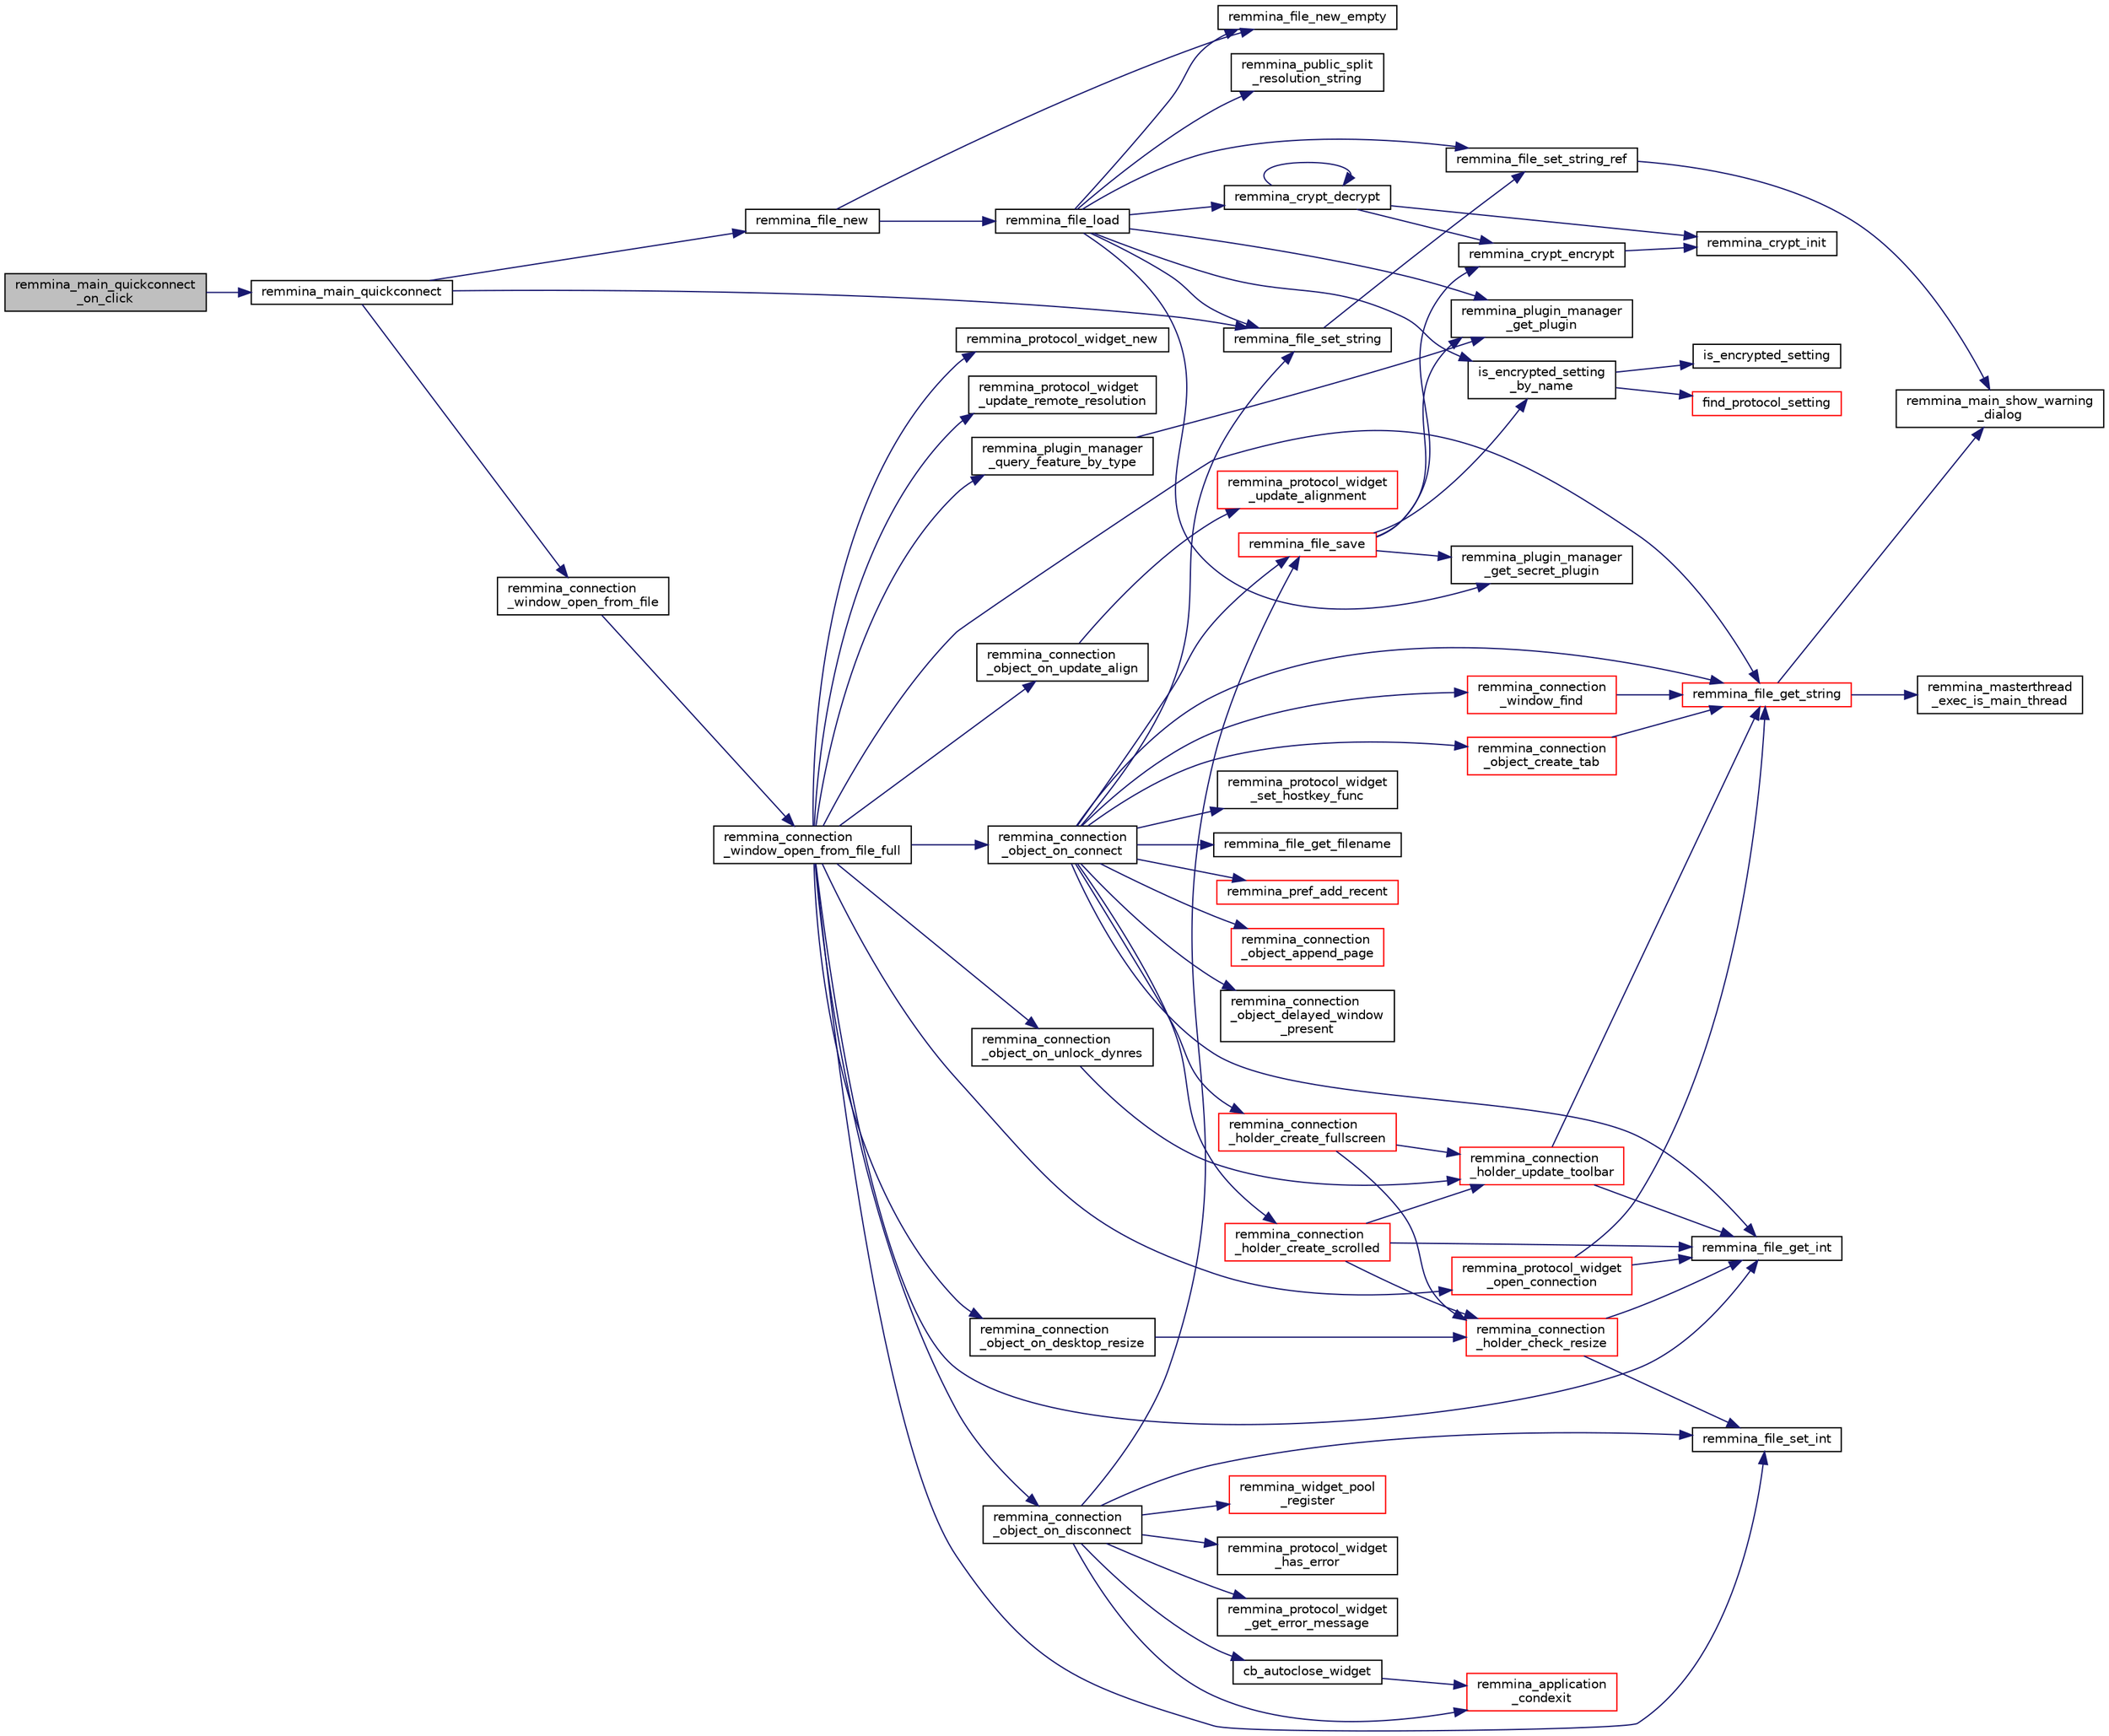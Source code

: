 digraph "remmina_main_quickconnect_on_click"
{
  edge [fontname="Helvetica",fontsize="10",labelfontname="Helvetica",labelfontsize="10"];
  node [fontname="Helvetica",fontsize="10",shape=record];
  rankdir="LR";
  Node5557 [label="remmina_main_quickconnect\l_on_click",height=0.2,width=0.4,color="black", fillcolor="grey75", style="filled", fontcolor="black"];
  Node5557 -> Node5558 [color="midnightblue",fontsize="10",style="solid",fontname="Helvetica"];
  Node5558 [label="remmina_main_quickconnect",height=0.2,width=0.4,color="black", fillcolor="white", style="filled",URL="$remmina__main_8c.html#a802458852abacebfb16f1f4295806a01"];
  Node5558 -> Node5559 [color="midnightblue",fontsize="10",style="solid",fontname="Helvetica"];
  Node5559 [label="remmina_file_new",height=0.2,width=0.4,color="black", fillcolor="white", style="filled",URL="$remmina__file_8c.html#a5e421ba636d34e21bba5ece463e98892"];
  Node5559 -> Node5560 [color="midnightblue",fontsize="10",style="solid",fontname="Helvetica"];
  Node5560 [label="remmina_file_load",height=0.2,width=0.4,color="black", fillcolor="white", style="filled",URL="$remmina__file_8c.html#ac1cc2d7f827f7d64c7fd3edf10e9383e"];
  Node5560 -> Node5561 [color="midnightblue",fontsize="10",style="solid",fontname="Helvetica"];
  Node5561 [label="remmina_file_new_empty",height=0.2,width=0.4,color="black", fillcolor="white", style="filled",URL="$remmina__file_8c.html#adab087b7139756f029020a87a5438cfa"];
  Node5560 -> Node5562 [color="midnightblue",fontsize="10",style="solid",fontname="Helvetica"];
  Node5562 [label="remmina_plugin_manager\l_get_plugin",height=0.2,width=0.4,color="black", fillcolor="white", style="filled",URL="$remmina__plugin__manager_8c.html#a3872c8656a8a3d5147bcc603471c1932"];
  Node5560 -> Node5563 [color="midnightblue",fontsize="10",style="solid",fontname="Helvetica"];
  Node5563 [label="remmina_plugin_manager\l_get_secret_plugin",height=0.2,width=0.4,color="black", fillcolor="white", style="filled",URL="$remmina__plugin__manager_8c.html#ad380a98f6624aa8c830015c8b428b7b4"];
  Node5560 -> Node5564 [color="midnightblue",fontsize="10",style="solid",fontname="Helvetica"];
  Node5564 [label="is_encrypted_setting\l_by_name",height=0.2,width=0.4,color="black", fillcolor="white", style="filled",URL="$remmina__file_8c.html#a72580559fa04082418a993fec4c77281"];
  Node5564 -> Node5565 [color="midnightblue",fontsize="10",style="solid",fontname="Helvetica"];
  Node5565 [label="find_protocol_setting",height=0.2,width=0.4,color="red", fillcolor="white", style="filled",URL="$remmina__file_8c.html#acc88ee6f5ba73bf9c3b05ab9368c952f"];
  Node5564 -> Node5567 [color="midnightblue",fontsize="10",style="solid",fontname="Helvetica"];
  Node5567 [label="is_encrypted_setting",height=0.2,width=0.4,color="black", fillcolor="white", style="filled",URL="$remmina__file_8c.html#a29920ae737817d3f6c673bacbbf11ca1"];
  Node5560 -> Node5568 [color="midnightblue",fontsize="10",style="solid",fontname="Helvetica"];
  Node5568 [label="remmina_file_set_string",height=0.2,width=0.4,color="black", fillcolor="white", style="filled",URL="$remmina__file_8c.html#a85ca1ca2d0bf9ef29e490c6f4527a954"];
  Node5568 -> Node5569 [color="midnightblue",fontsize="10",style="solid",fontname="Helvetica"];
  Node5569 [label="remmina_file_set_string_ref",height=0.2,width=0.4,color="black", fillcolor="white", style="filled",URL="$remmina__file_8c.html#a74951c1067a1a5e1341f5e1c1206dec6"];
  Node5569 -> Node5570 [color="midnightblue",fontsize="10",style="solid",fontname="Helvetica"];
  Node5570 [label="remmina_main_show_warning\l_dialog",height=0.2,width=0.4,color="black", fillcolor="white", style="filled",URL="$remmina__main_8c.html#ad99b9c0bf2fa8c166a8b4a09e06ffdf7"];
  Node5560 -> Node5569 [color="midnightblue",fontsize="10",style="solid",fontname="Helvetica"];
  Node5560 -> Node5571 [color="midnightblue",fontsize="10",style="solid",fontname="Helvetica"];
  Node5571 [label="remmina_crypt_decrypt",height=0.2,width=0.4,color="black", fillcolor="white", style="filled",URL="$remmina__crypt_8c.html#a3fe2fa245d401146adf02a3a8f996ab9"];
  Node5571 -> Node5572 [color="midnightblue",fontsize="10",style="solid",fontname="Helvetica"];
  Node5572 [label="remmina_crypt_init",height=0.2,width=0.4,color="black", fillcolor="white", style="filled",URL="$remmina__crypt_8c.html#ae097c169aefdd5d83a57fc1bde511171"];
  Node5571 -> Node5573 [color="midnightblue",fontsize="10",style="solid",fontname="Helvetica"];
  Node5573 [label="remmina_crypt_encrypt",height=0.2,width=0.4,color="black", fillcolor="white", style="filled",URL="$remmina__crypt_8c.html#aa02cf0fed3eb68d6a89815c3ba3bf7b1"];
  Node5573 -> Node5572 [color="midnightblue",fontsize="10",style="solid",fontname="Helvetica"];
  Node5571 -> Node5571 [color="midnightblue",fontsize="10",style="solid",fontname="Helvetica"];
  Node5560 -> Node5574 [color="midnightblue",fontsize="10",style="solid",fontname="Helvetica"];
  Node5574 [label="remmina_public_split\l_resolution_string",height=0.2,width=0.4,color="black", fillcolor="white", style="filled",URL="$remmina__public_8c.html#aaf3fdb980c24cd06965b85ebcdd79173"];
  Node5559 -> Node5561 [color="midnightblue",fontsize="10",style="solid",fontname="Helvetica"];
  Node5558 -> Node5568 [color="midnightblue",fontsize="10",style="solid",fontname="Helvetica"];
  Node5558 -> Node5575 [color="midnightblue",fontsize="10",style="solid",fontname="Helvetica"];
  Node5575 [label="remmina_connection\l_window_open_from_file",height=0.2,width=0.4,color="black", fillcolor="white", style="filled",URL="$remmina__connection__window_8c.html#a1c7f722a89609523cc4de079cc82f23c"];
  Node5575 -> Node5576 [color="midnightblue",fontsize="10",style="solid",fontname="Helvetica"];
  Node5576 [label="remmina_connection\l_window_open_from_file_full",height=0.2,width=0.4,color="black", fillcolor="white", style="filled",URL="$remmina__connection__window_8c.html#adbf2b670ca3bae96a99cb0b36021a961"];
  Node5576 -> Node5577 [color="midnightblue",fontsize="10",style="solid",fontname="Helvetica"];
  Node5577 [label="remmina_protocol_widget_new",height=0.2,width=0.4,color="black", fillcolor="white", style="filled",URL="$remmina__protocol__widget_8c.html#a5c2137462d3168e90c812f1ce75a6e62"];
  Node5576 -> Node5578 [color="midnightblue",fontsize="10",style="solid",fontname="Helvetica"];
  Node5578 [label="remmina_protocol_widget\l_update_remote_resolution",height=0.2,width=0.4,color="black", fillcolor="white", style="filled",URL="$remmina__protocol__widget_8c.html#a75c70486dec7682aeccaab235e65f6a1"];
  Node5576 -> Node5579 [color="midnightblue",fontsize="10",style="solid",fontname="Helvetica"];
  Node5579 [label="remmina_file_get_int",height=0.2,width=0.4,color="black", fillcolor="white", style="filled",URL="$remmina__file_8c.html#a4884356c195dcfb4ceacf641a1e74e66"];
  Node5576 -> Node5580 [color="midnightblue",fontsize="10",style="solid",fontname="Helvetica"];
  Node5580 [label="remmina_connection\l_object_on_connect",height=0.2,width=0.4,color="black", fillcolor="white", style="filled",URL="$remmina__connection__window_8c.html#a0ad685a873ecef95ec13caba17e0c22e"];
  Node5580 -> Node5581 [color="midnightblue",fontsize="10",style="solid",fontname="Helvetica"];
  Node5581 [label="remmina_connection\l_window_find",height=0.2,width=0.4,color="red", fillcolor="white", style="filled",URL="$remmina__connection__window_8c.html#ae73329eababe2888df3ace5c2b94b410"];
  Node5581 -> Node5582 [color="midnightblue",fontsize="10",style="solid",fontname="Helvetica"];
  Node5582 [label="remmina_file_get_string",height=0.2,width=0.4,color="red", fillcolor="white", style="filled",URL="$remmina__file_8c.html#a8eb1b213d9d08c6ad13683ce05f4355e"];
  Node5582 -> Node5583 [color="midnightblue",fontsize="10",style="solid",fontname="Helvetica"];
  Node5583 [label="remmina_masterthread\l_exec_is_main_thread",height=0.2,width=0.4,color="black", fillcolor="white", style="filled",URL="$remmina__masterthread__exec_8c.html#a3a52e863a3a3da6da6bb5d36c13b7ff4"];
  Node5582 -> Node5570 [color="midnightblue",fontsize="10",style="solid",fontname="Helvetica"];
  Node5580 -> Node5637 [color="midnightblue",fontsize="10",style="solid",fontname="Helvetica"];
  Node5637 [label="remmina_protocol_widget\l_set_hostkey_func",height=0.2,width=0.4,color="black", fillcolor="white", style="filled",URL="$remmina__protocol__widget_8c.html#a9e77e4da16282ef5413f57b124038bff"];
  Node5580 -> Node5609 [color="midnightblue",fontsize="10",style="solid",fontname="Helvetica"];
  Node5609 [label="remmina_file_get_filename",height=0.2,width=0.4,color="black", fillcolor="white", style="filled",URL="$remmina__file_8c.html#ad1e4f3a0f64cd98e301044b6c38a1f1d"];
  Node5580 -> Node5638 [color="midnightblue",fontsize="10",style="solid",fontname="Helvetica"];
  Node5638 [label="remmina_pref_add_recent",height=0.2,width=0.4,color="red", fillcolor="white", style="filled",URL="$remmina__pref_8c.html#ab9e75c6bf39aa93a87d421fc3d742d60"];
  Node5580 -> Node5582 [color="midnightblue",fontsize="10",style="solid",fontname="Helvetica"];
  Node5580 -> Node5568 [color="midnightblue",fontsize="10",style="solid",fontname="Helvetica"];
  Node5580 -> Node5588 [color="midnightblue",fontsize="10",style="solid",fontname="Helvetica"];
  Node5588 [label="remmina_file_save",height=0.2,width=0.4,color="red", fillcolor="white", style="filled",URL="$remmina__file_8c.html#a8c893a5deec9bc446bd89cc9973416c7"];
  Node5588 -> Node5562 [color="midnightblue",fontsize="10",style="solid",fontname="Helvetica"];
  Node5588 -> Node5563 [color="midnightblue",fontsize="10",style="solid",fontname="Helvetica"];
  Node5588 -> Node5564 [color="midnightblue",fontsize="10",style="solid",fontname="Helvetica"];
  Node5588 -> Node5573 [color="midnightblue",fontsize="10",style="solid",fontname="Helvetica"];
  Node5580 -> Node5579 [color="midnightblue",fontsize="10",style="solid",fontname="Helvetica"];
  Node5580 -> Node5644 [color="midnightblue",fontsize="10",style="solid",fontname="Helvetica"];
  Node5644 [label="remmina_connection\l_holder_create_fullscreen",height=0.2,width=0.4,color="red", fillcolor="white", style="filled",URL="$remmina__connection__window_8c.html#ae67ca4d276339723c1ff87fc224eaccf"];
  Node5644 -> Node5771 [color="midnightblue",fontsize="10",style="solid",fontname="Helvetica"];
  Node5771 [label="remmina_connection\l_holder_update_toolbar",height=0.2,width=0.4,color="red", fillcolor="white", style="filled",URL="$remmina__connection__window_8c.html#a1b31d50e3792f41f4f78c1dbc1c5b27c"];
  Node5771 -> Node5579 [color="midnightblue",fontsize="10",style="solid",fontname="Helvetica"];
  Node5771 -> Node5582 [color="midnightblue",fontsize="10",style="solid",fontname="Helvetica"];
  Node5644 -> Node5684 [color="midnightblue",fontsize="10",style="solid",fontname="Helvetica"];
  Node5684 [label="remmina_connection\l_holder_check_resize",height=0.2,width=0.4,color="red", fillcolor="white", style="filled",URL="$remmina__connection__window_8c.html#adf48e258e535235d29c9638333488920"];
  Node5684 -> Node5579 [color="midnightblue",fontsize="10",style="solid",fontname="Helvetica"];
  Node5684 -> Node5683 [color="midnightblue",fontsize="10",style="solid",fontname="Helvetica"];
  Node5683 [label="remmina_file_set_int",height=0.2,width=0.4,color="black", fillcolor="white", style="filled",URL="$remmina__file_8c.html#af153b0d289ac93f6ecdaa15d5f3b9b8c"];
  Node5580 -> Node5698 [color="midnightblue",fontsize="10",style="solid",fontname="Helvetica"];
  Node5698 [label="remmina_connection\l_holder_create_scrolled",height=0.2,width=0.4,color="red", fillcolor="white", style="filled",URL="$remmina__connection__window_8c.html#a57b3656c37df65d276ddd50a16906dc7"];
  Node5698 -> Node5579 [color="midnightblue",fontsize="10",style="solid",fontname="Helvetica"];
  Node5698 -> Node5771 [color="midnightblue",fontsize="10",style="solid",fontname="Helvetica"];
  Node5698 -> Node5684 [color="midnightblue",fontsize="10",style="solid",fontname="Helvetica"];
  Node5580 -> Node5760 [color="midnightblue",fontsize="10",style="solid",fontname="Helvetica"];
  Node5760 [label="remmina_connection\l_object_create_tab",height=0.2,width=0.4,color="red", fillcolor="white", style="filled",URL="$remmina__connection__window_8c.html#a888c4dd031e9366a3284cb34351865aa"];
  Node5760 -> Node5582 [color="midnightblue",fontsize="10",style="solid",fontname="Helvetica"];
  Node5580 -> Node5762 [color="midnightblue",fontsize="10",style="solid",fontname="Helvetica"];
  Node5762 [label="remmina_connection\l_object_append_page",height=0.2,width=0.4,color="red", fillcolor="white", style="filled",URL="$remmina__connection__window_8c.html#ac06b41c974d5cfc6277f50b617a550bb"];
  Node5580 -> Node5788 [color="midnightblue",fontsize="10",style="solid",fontname="Helvetica"];
  Node5788 [label="remmina_connection\l_object_delayed_window\l_present",height=0.2,width=0.4,color="black", fillcolor="white", style="filled",URL="$remmina__connection__window_8c.html#afd1bfcfb4c203544904a85aba87d4c88"];
  Node5576 -> Node5789 [color="midnightblue",fontsize="10",style="solid",fontname="Helvetica"];
  Node5789 [label="remmina_connection\l_object_on_disconnect",height=0.2,width=0.4,color="black", fillcolor="white", style="filled",URL="$remmina__connection__window_8c.html#ad6ea67e2303625444fb4936a114e82df"];
  Node5789 -> Node5683 [color="midnightblue",fontsize="10",style="solid",fontname="Helvetica"];
  Node5789 -> Node5588 [color="midnightblue",fontsize="10",style="solid",fontname="Helvetica"];
  Node5789 -> Node5790 [color="midnightblue",fontsize="10",style="solid",fontname="Helvetica"];
  Node5790 [label="remmina_protocol_widget\l_has_error",height=0.2,width=0.4,color="black", fillcolor="white", style="filled",URL="$remmina__protocol__widget_8c.html#aab2f304822ccfd4979854ef1afd81771"];
  Node5789 -> Node5791 [color="midnightblue",fontsize="10",style="solid",fontname="Helvetica"];
  Node5791 [label="remmina_protocol_widget\l_get_error_message",height=0.2,width=0.4,color="black", fillcolor="white", style="filled",URL="$remmina__protocol__widget_8c.html#a0aa0f7d6c411f9061892848ffb558877"];
  Node5789 -> Node5792 [color="midnightblue",fontsize="10",style="solid",fontname="Helvetica"];
  Node5792 [label="cb_autoclose_widget",height=0.2,width=0.4,color="black", fillcolor="white", style="filled",URL="$remmina__connection__window_8c.html#a6d866a05da5d47a9342d4c87dbf70863"];
  Node5792 -> Node5793 [color="midnightblue",fontsize="10",style="solid",fontname="Helvetica"];
  Node5793 [label="remmina_application\l_condexit",height=0.2,width=0.4,color="red", fillcolor="white", style="filled",URL="$remmina__exec_8c.html#aaa67e07e2426828d7e7b9b30d2038d31"];
  Node5789 -> Node5814 [color="midnightblue",fontsize="10",style="solid",fontname="Helvetica"];
  Node5814 [label="remmina_widget_pool\l_register",height=0.2,width=0.4,color="red", fillcolor="white", style="filled",URL="$remmina__widget__pool_8c.html#ae3c9c9853eb5bedbfeadbfac1d495b95"];
  Node5789 -> Node5793 [color="midnightblue",fontsize="10",style="solid",fontname="Helvetica"];
  Node5576 -> Node5816 [color="midnightblue",fontsize="10",style="solid",fontname="Helvetica"];
  Node5816 [label="remmina_connection\l_object_on_desktop_resize",height=0.2,width=0.4,color="black", fillcolor="white", style="filled",URL="$remmina__connection__window_8c.html#a3bb0386b166904eb00902d08d6c959a5"];
  Node5816 -> Node5684 [color="midnightblue",fontsize="10",style="solid",fontname="Helvetica"];
  Node5576 -> Node5817 [color="midnightblue",fontsize="10",style="solid",fontname="Helvetica"];
  Node5817 [label="remmina_connection\l_object_on_update_align",height=0.2,width=0.4,color="black", fillcolor="white", style="filled",URL="$remmina__connection__window_8c.html#a0872efe4b1084b17bab7ac962920c3e9"];
  Node5817 -> Node5721 [color="midnightblue",fontsize="10",style="solid",fontname="Helvetica"];
  Node5721 [label="remmina_protocol_widget\l_update_alignment",height=0.2,width=0.4,color="red", fillcolor="white", style="filled",URL="$remmina__connection__window_8c.html#ab7dc553cbd2005feb77163cf79f48f6d"];
  Node5576 -> Node5818 [color="midnightblue",fontsize="10",style="solid",fontname="Helvetica"];
  Node5818 [label="remmina_connection\l_object_on_unlock_dynres",height=0.2,width=0.4,color="black", fillcolor="white", style="filled",URL="$remmina__connection__window_8c.html#a0cffd168e21bdd3d9469ca2e86e19c31"];
  Node5818 -> Node5771 [color="midnightblue",fontsize="10",style="solid",fontname="Helvetica"];
  Node5576 -> Node5819 [color="midnightblue",fontsize="10",style="solid",fontname="Helvetica"];
  Node5819 [label="remmina_plugin_manager\l_query_feature_by_type",height=0.2,width=0.4,color="black", fillcolor="white", style="filled",URL="$remmina__plugin__manager_8c.html#a1668951fd7067f2c405e001836855080"];
  Node5819 -> Node5562 [color="midnightblue",fontsize="10",style="solid",fontname="Helvetica"];
  Node5576 -> Node5582 [color="midnightblue",fontsize="10",style="solid",fontname="Helvetica"];
  Node5576 -> Node5683 [color="midnightblue",fontsize="10",style="solid",fontname="Helvetica"];
  Node5576 -> Node5820 [color="midnightblue",fontsize="10",style="solid",fontname="Helvetica"];
  Node5820 [label="remmina_protocol_widget\l_open_connection",height=0.2,width=0.4,color="red", fillcolor="white", style="filled",URL="$remmina__protocol__widget_8c.html#aeffcbd7db351d4cacd7c8ba801ea2c37"];
  Node5820 -> Node5579 [color="midnightblue",fontsize="10",style="solid",fontname="Helvetica"];
  Node5820 -> Node5582 [color="midnightblue",fontsize="10",style="solid",fontname="Helvetica"];
}
